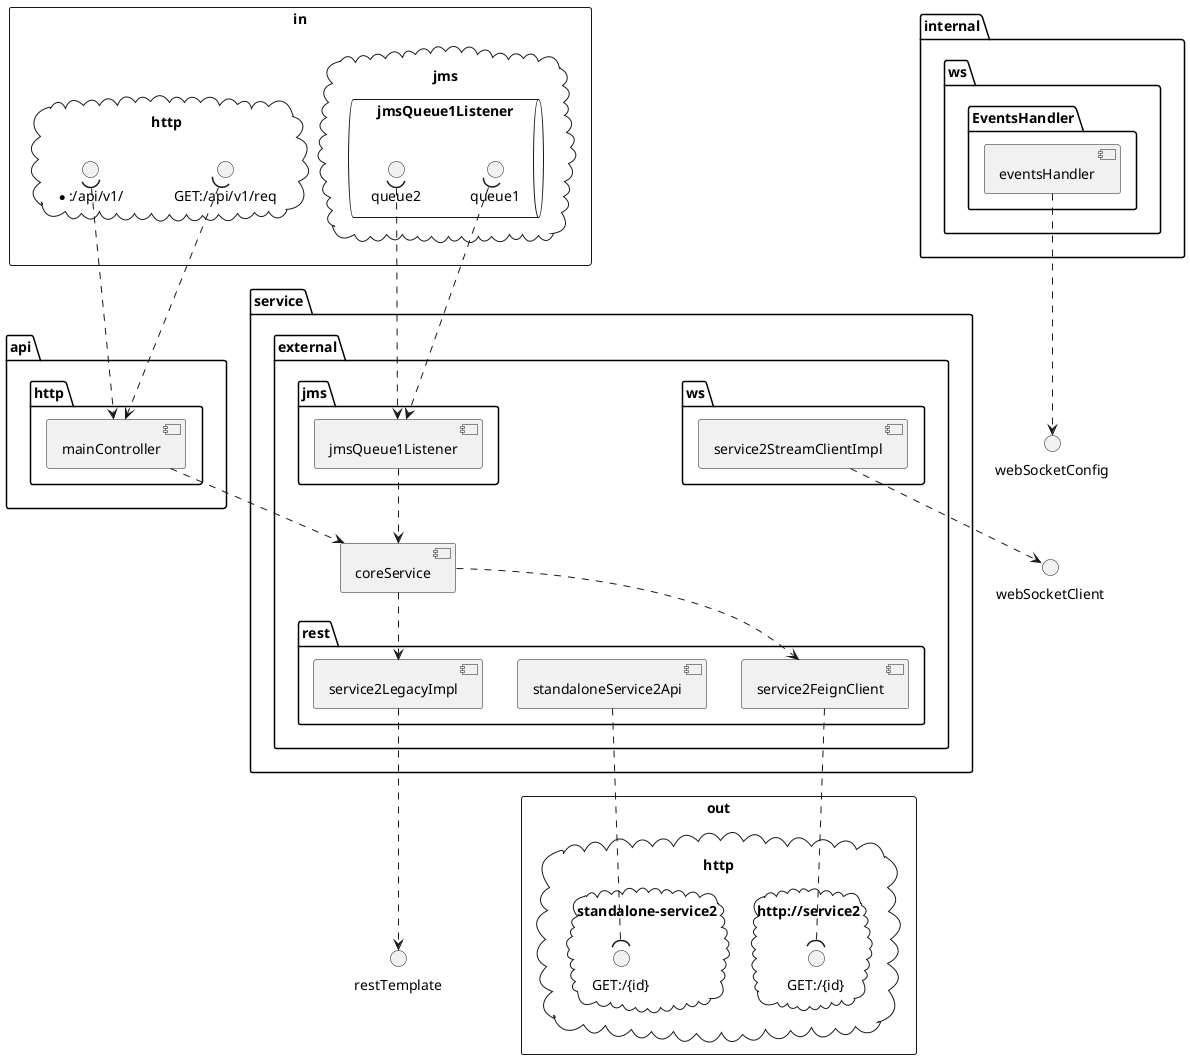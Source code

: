 @startuml
package "api" as api {
  package "http" as api.http {
    [mainController] as mainController
  }
}
package "service" as service {
  package "external" as service.external {
    [coreService] as coreService
    package "jms" as service.external.jms {
      [jmsQueue1Listener] as jmsQueue1Listener
    }
    package "rest" as service.external.rest {
      [service2LegacyImpl] as service2LegacyImpl
      [standaloneService2Api] as standaloneService2Api
      [service2FeignClient] as service2FeignClient
    }
    package "ws" as service.external.ws {
      [service2StreamClientImpl] as service2StreamClientImpl
    }
  }
}
package "internal" as internal {
  package "ws" as internal.ws {
    package "EventsHandler" as internal.ws.EventsHandler {
      [eventsHandler] as eventsHandler
    }
  }
}
mainController ..> coreService
coreService ..> service2FeignClient
coreService ..> service2LegacyImpl
jmsQueue1Listener ..> coreService
service2LegacyImpl ..> restTemplate
service2StreamClientImpl ..> webSocketClient
eventsHandler ..> webSocketConfig
rectangle "in" as in {
  cloud "jms" as in.jms {
    queue "jmsQueue1Listener" as in.jmsQueue1Listener {
      interface "queue1" as jmsQueue1Listener.in.jms.queue1
      jmsQueue1Listener.in.jms.queue1 )..> jmsQueue1Listener
      interface "queue2" as jmsQueue1Listener.in.jms.queue2
      jmsQueue1Listener.in.jms.queue2 )..> jmsQueue1Listener
    }
  }
  cloud "http" as in.http {
    interface "GET:/api/v1/req" as mainController.in.http.GET..api.v1.req
    mainController.in.http.GET..api.v1.req )..> mainController
    interface "*:/api/v1/" as mainController.in.http...api.v1.
    mainController.in.http...api.v1. )..> mainController
  }
}
rectangle "out" as out {
  cloud "http" as out.http {
    cloud "standalone-service2" as out.standalone.service2 {
      interface "GET:/{id}" as standaloneService2Api.out.http.GET..id
      standaloneService2Api ..( standaloneService2Api.out.http.GET..id
    }
    cloud "http://service2" as out.http...service2 {
      interface "GET:/{id}" as service2FeignClient.out.http.GET..id
      service2FeignClient ..( service2FeignClient.out.http.GET..id
    }
  }
}
@enduml
